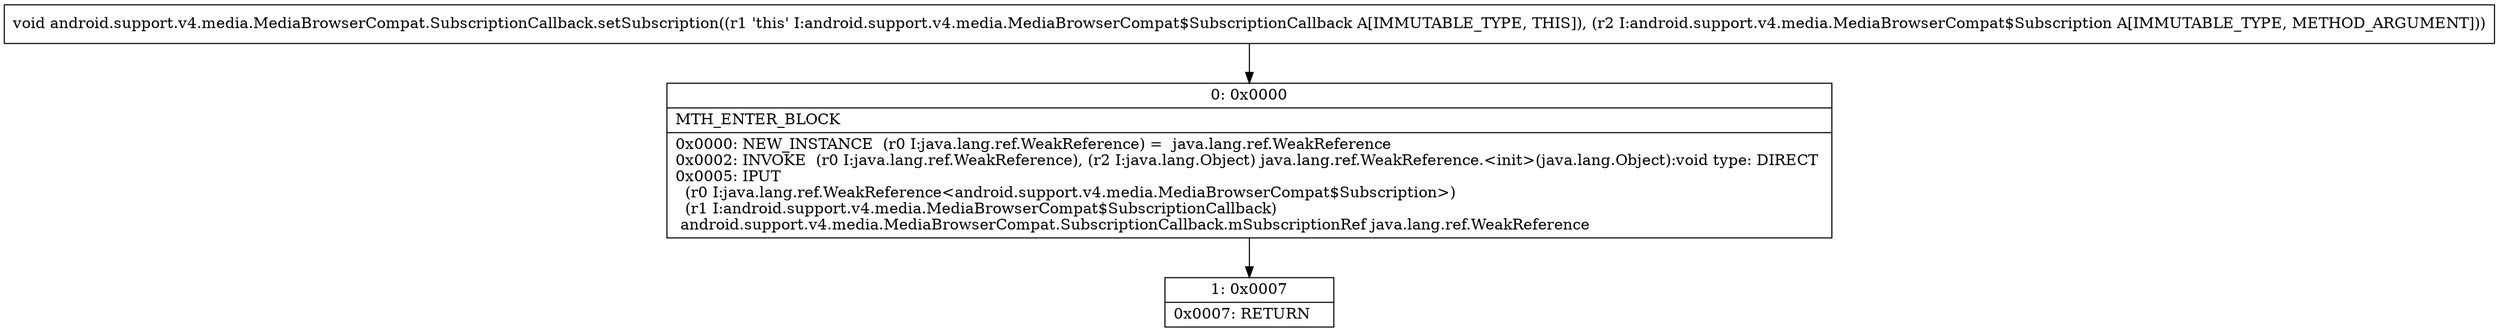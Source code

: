 digraph "CFG forandroid.support.v4.media.MediaBrowserCompat.SubscriptionCallback.setSubscription(Landroid\/support\/v4\/media\/MediaBrowserCompat$Subscription;)V" {
Node_0 [shape=record,label="{0\:\ 0x0000|MTH_ENTER_BLOCK\l|0x0000: NEW_INSTANCE  (r0 I:java.lang.ref.WeakReference) =  java.lang.ref.WeakReference \l0x0002: INVOKE  (r0 I:java.lang.ref.WeakReference), (r2 I:java.lang.Object) java.lang.ref.WeakReference.\<init\>(java.lang.Object):void type: DIRECT \l0x0005: IPUT  \l  (r0 I:java.lang.ref.WeakReference\<android.support.v4.media.MediaBrowserCompat$Subscription\>)\l  (r1 I:android.support.v4.media.MediaBrowserCompat$SubscriptionCallback)\l android.support.v4.media.MediaBrowserCompat.SubscriptionCallback.mSubscriptionRef java.lang.ref.WeakReference \l}"];
Node_1 [shape=record,label="{1\:\ 0x0007|0x0007: RETURN   \l}"];
MethodNode[shape=record,label="{void android.support.v4.media.MediaBrowserCompat.SubscriptionCallback.setSubscription((r1 'this' I:android.support.v4.media.MediaBrowserCompat$SubscriptionCallback A[IMMUTABLE_TYPE, THIS]), (r2 I:android.support.v4.media.MediaBrowserCompat$Subscription A[IMMUTABLE_TYPE, METHOD_ARGUMENT])) }"];
MethodNode -> Node_0;
Node_0 -> Node_1;
}


